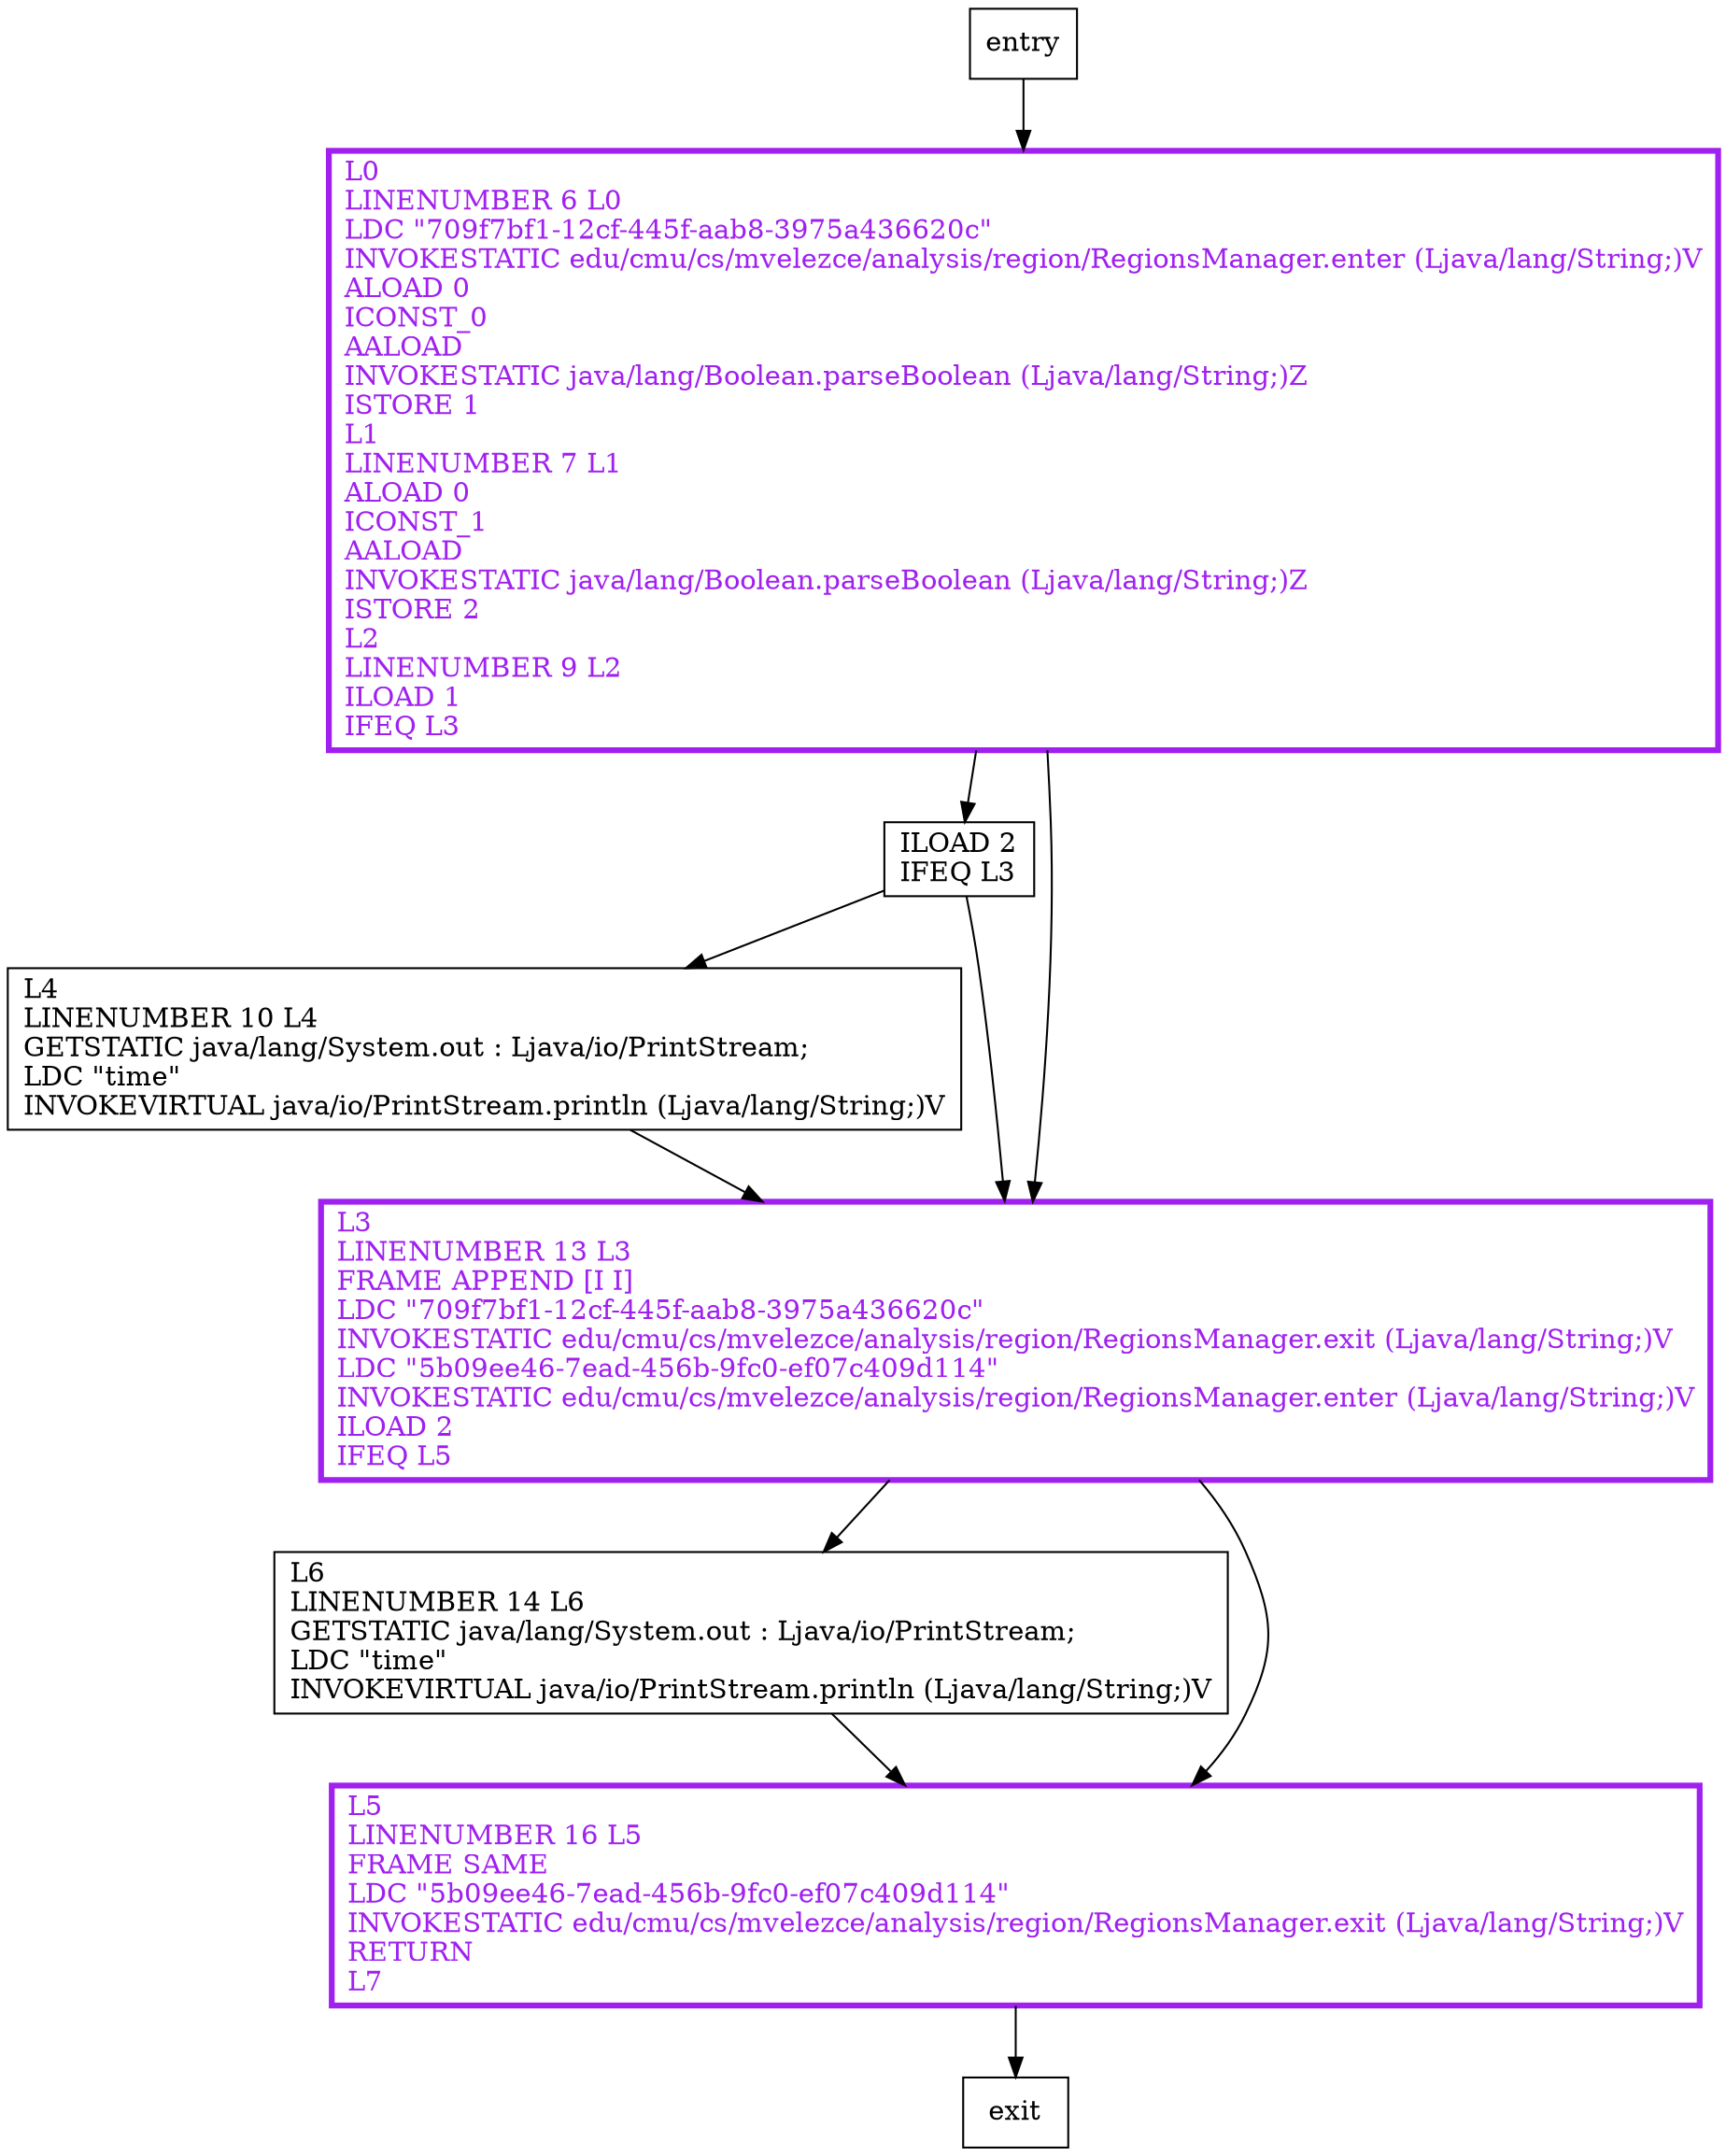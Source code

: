 digraph main {
node [shape=record];
290932114 [label="L6\lLINENUMBER 14 L6\lGETSTATIC java/lang/System.out : Ljava/io/PrintStream;\lLDC \"time\"\lINVOKEVIRTUAL java/io/PrintStream.println (Ljava/lang/String;)V\l"];
533951552 [label="L4\lLINENUMBER 10 L4\lGETSTATIC java/lang/System.out : Ljava/io/PrintStream;\lLDC \"time\"\lINVOKEVIRTUAL java/io/PrintStream.println (Ljava/lang/String;)V\l"];
1970038733 [label="ILOAD 2\lIFEQ L3\l"];
304172847 [label="L0\lLINENUMBER 6 L0\lLDC \"709f7bf1-12cf-445f-aab8-3975a436620c\"\lINVOKESTATIC edu/cmu/cs/mvelezce/analysis/region/RegionsManager.enter (Ljava/lang/String;)V\lALOAD 0\lICONST_0\lAALOAD\lINVOKESTATIC java/lang/Boolean.parseBoolean (Ljava/lang/String;)Z\lISTORE 1\lL1\lLINENUMBER 7 L1\lALOAD 0\lICONST_1\lAALOAD\lINVOKESTATIC java/lang/Boolean.parseBoolean (Ljava/lang/String;)Z\lISTORE 2\lL2\lLINENUMBER 9 L2\lILOAD 1\lIFEQ L3\l"];
127076514 [label="L5\lLINENUMBER 16 L5\lFRAME SAME\lLDC \"5b09ee46-7ead-456b-9fc0-ef07c409d114\"\lINVOKESTATIC edu/cmu/cs/mvelezce/analysis/region/RegionsManager.exit (Ljava/lang/String;)V\lRETURN\lL7\l"];
1356763258 [label="L3\lLINENUMBER 13 L3\lFRAME APPEND [I I]\lLDC \"709f7bf1-12cf-445f-aab8-3975a436620c\"\lINVOKESTATIC edu/cmu/cs/mvelezce/analysis/region/RegionsManager.exit (Ljava/lang/String;)V\lLDC \"5b09ee46-7ead-456b-9fc0-ef07c409d114\"\lINVOKESTATIC edu/cmu/cs/mvelezce/analysis/region/RegionsManager.enter (Ljava/lang/String;)V\lILOAD 2\lIFEQ L5\l"];
entry;
exit;
entry -> 304172847;
290932114 -> 127076514;
533951552 -> 1356763258;
1970038733 -> 533951552;
1970038733 -> 1356763258;
304172847 -> 1970038733;
304172847 -> 1356763258;
127076514 -> exit;
1356763258 -> 290932114;
1356763258 -> 127076514;
304172847[fontcolor="purple", penwidth=3, color="purple"];
127076514[fontcolor="purple", penwidth=3, color="purple"];
1356763258[fontcolor="purple", penwidth=3, color="purple"];
}
